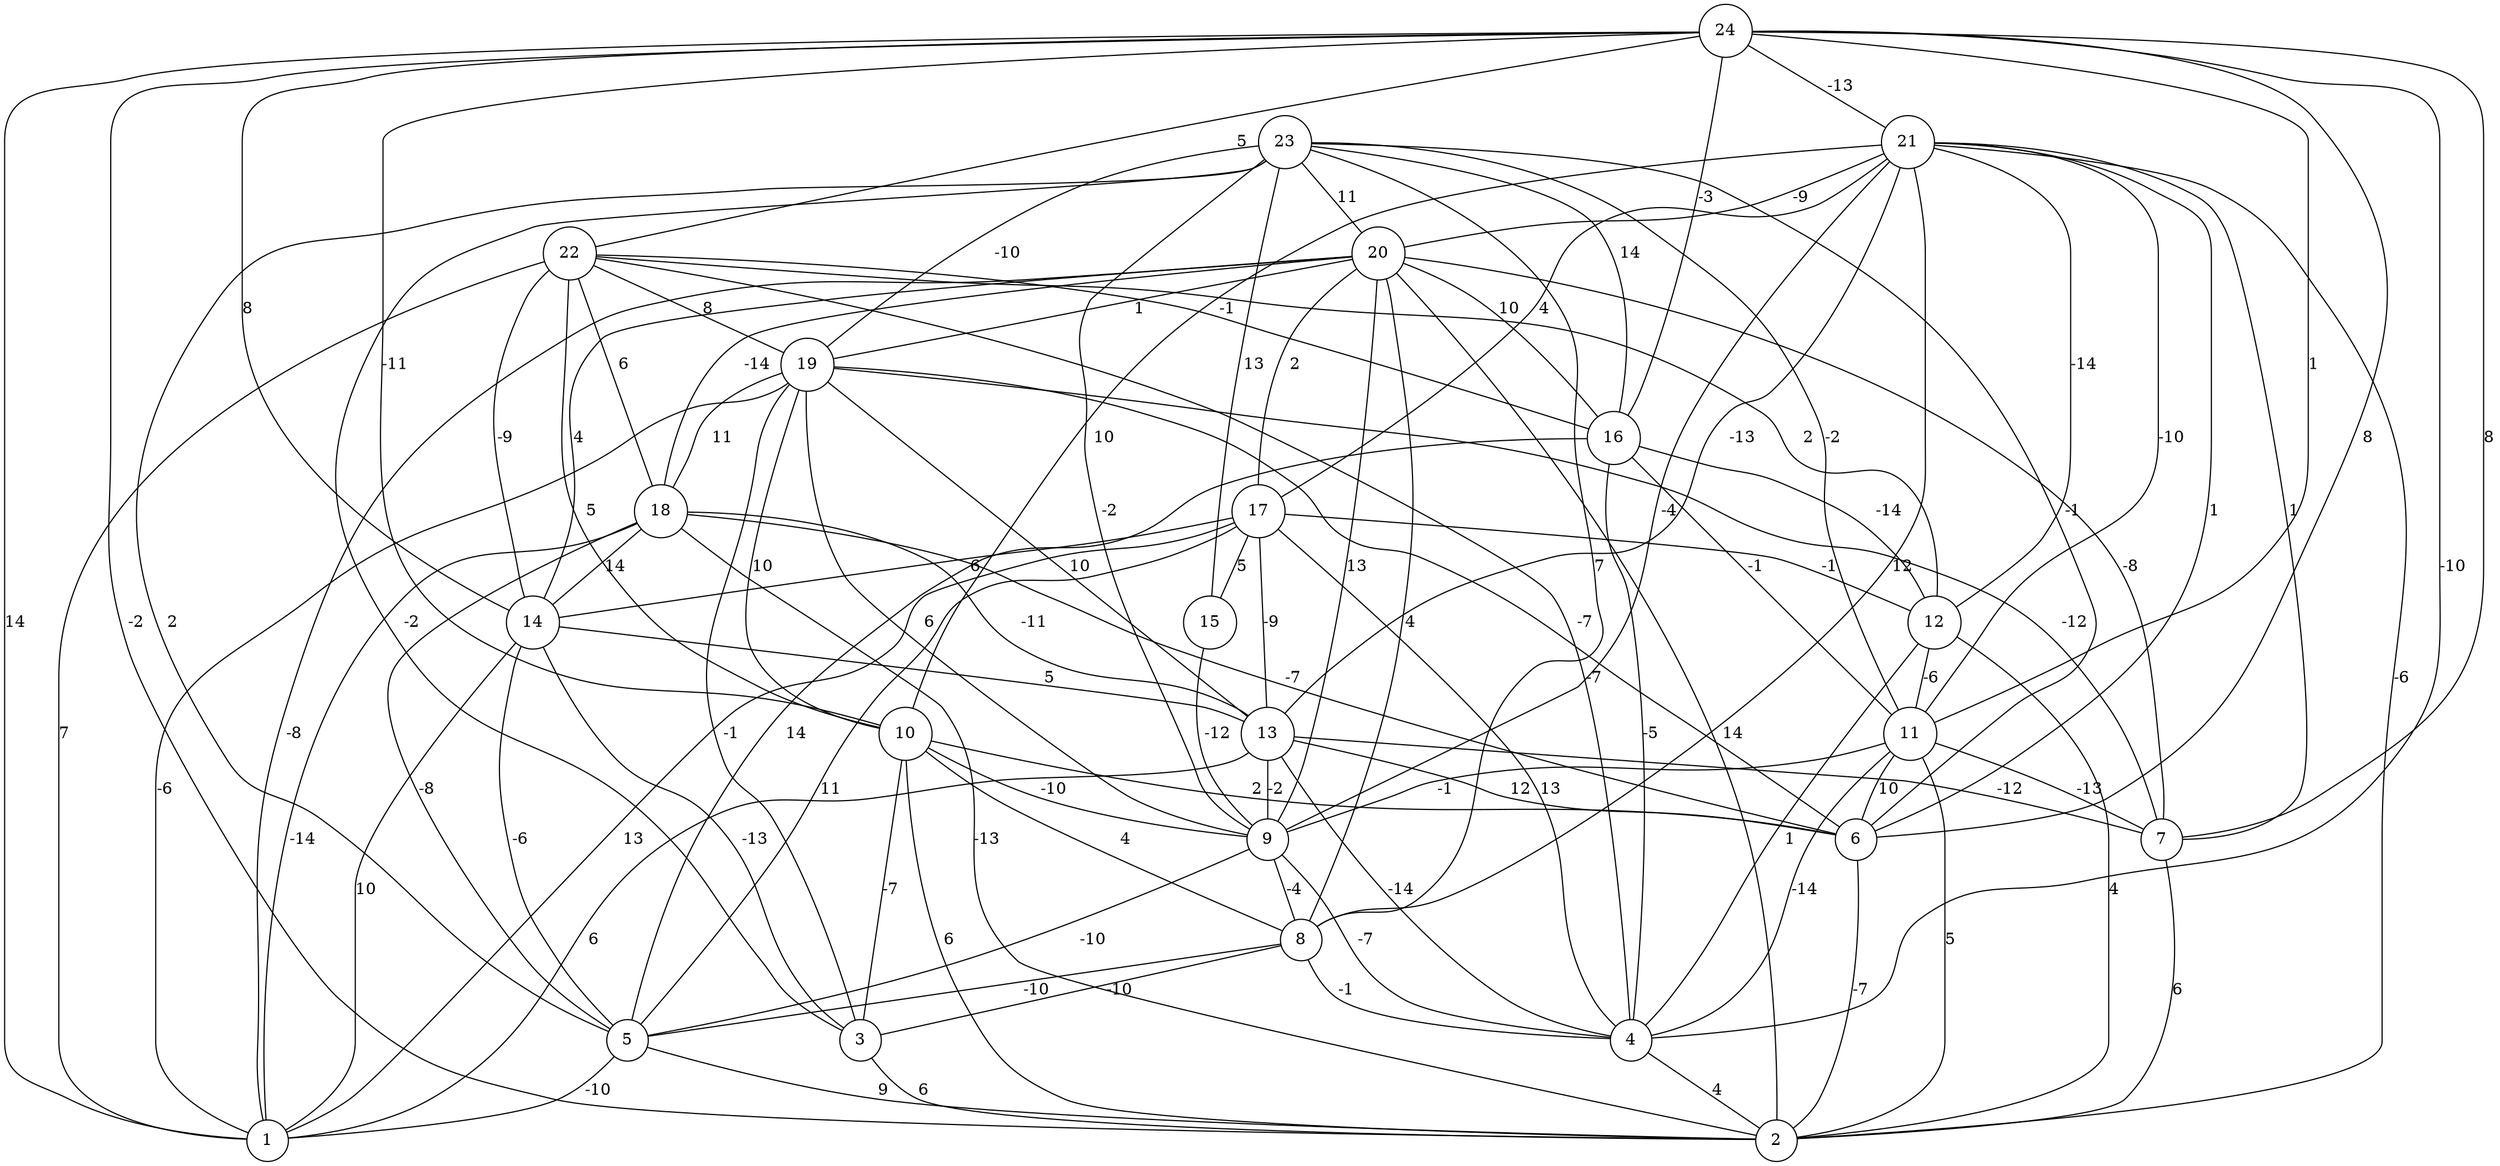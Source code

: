 graph { 
	 fontname="Helvetica,Arial,sans-serif" 
	 node [shape = circle]; 
	 24 -- 1 [label = "14"];
	 24 -- 2 [label = "-2"];
	 24 -- 4 [label = "-10"];
	 24 -- 6 [label = "8"];
	 24 -- 7 [label = "8"];
	 24 -- 10 [label = "-11"];
	 24 -- 11 [label = "1"];
	 24 -- 14 [label = "8"];
	 24 -- 16 [label = "-3"];
	 24 -- 21 [label = "-13"];
	 24 -- 22 [label = "5"];
	 23 -- 3 [label = "-2"];
	 23 -- 5 [label = "2"];
	 23 -- 6 [label = "-1"];
	 23 -- 8 [label = "7"];
	 23 -- 9 [label = "-2"];
	 23 -- 11 [label = "-2"];
	 23 -- 15 [label = "13"];
	 23 -- 16 [label = "14"];
	 23 -- 19 [label = "-10"];
	 23 -- 20 [label = "11"];
	 22 -- 1 [label = "7"];
	 22 -- 4 [label = "-7"];
	 22 -- 10 [label = "5"];
	 22 -- 12 [label = "2"];
	 22 -- 14 [label = "-9"];
	 22 -- 16 [label = "-1"];
	 22 -- 18 [label = "6"];
	 22 -- 19 [label = "8"];
	 21 -- 2 [label = "-6"];
	 21 -- 6 [label = "1"];
	 21 -- 7 [label = "1"];
	 21 -- 8 [label = "12"];
	 21 -- 9 [label = "-4"];
	 21 -- 10 [label = "10"];
	 21 -- 11 [label = "-10"];
	 21 -- 12 [label = "-14"];
	 21 -- 13 [label = "-13"];
	 21 -- 17 [label = "4"];
	 21 -- 20 [label = "-9"];
	 20 -- 1 [label = "-8"];
	 20 -- 2 [label = "14"];
	 20 -- 7 [label = "-8"];
	 20 -- 8 [label = "4"];
	 20 -- 9 [label = "13"];
	 20 -- 14 [label = "4"];
	 20 -- 16 [label = "10"];
	 20 -- 17 [label = "2"];
	 20 -- 18 [label = "-14"];
	 20 -- 19 [label = "1"];
	 19 -- 1 [label = "-6"];
	 19 -- 3 [label = "-1"];
	 19 -- 6 [label = "-7"];
	 19 -- 7 [label = "-12"];
	 19 -- 9 [label = "6"];
	 19 -- 10 [label = "10"];
	 19 -- 13 [label = "10"];
	 19 -- 18 [label = "11"];
	 18 -- 1 [label = "-14"];
	 18 -- 2 [label = "-13"];
	 18 -- 5 [label = "-8"];
	 18 -- 6 [label = "-7"];
	 18 -- 13 [label = "-11"];
	 18 -- 14 [label = "14"];
	 17 -- 1 [label = "13"];
	 17 -- 4 [label = "13"];
	 17 -- 5 [label = "11"];
	 17 -- 12 [label = "-1"];
	 17 -- 13 [label = "-9"];
	 17 -- 14 [label = "6"];
	 17 -- 15 [label = "5"];
	 16 -- 4 [label = "-5"];
	 16 -- 5 [label = "14"];
	 16 -- 11 [label = "-1"];
	 16 -- 12 [label = "-14"];
	 15 -- 9 [label = "-12"];
	 14 -- 1 [label = "10"];
	 14 -- 3 [label = "-13"];
	 14 -- 5 [label = "-6"];
	 14 -- 13 [label = "5"];
	 13 -- 1 [label = "6"];
	 13 -- 4 [label = "-14"];
	 13 -- 6 [label = "12"];
	 13 -- 7 [label = "-12"];
	 13 -- 9 [label = "-2"];
	 12 -- 2 [label = "4"];
	 12 -- 4 [label = "1"];
	 12 -- 11 [label = "-6"];
	 11 -- 2 [label = "5"];
	 11 -- 4 [label = "-14"];
	 11 -- 6 [label = "10"];
	 11 -- 7 [label = "-13"];
	 11 -- 9 [label = "-1"];
	 10 -- 2 [label = "6"];
	 10 -- 3 [label = "-7"];
	 10 -- 6 [label = "2"];
	 10 -- 8 [label = "4"];
	 10 -- 9 [label = "-10"];
	 9 -- 4 [label = "-7"];
	 9 -- 5 [label = "-10"];
	 9 -- 8 [label = "-4"];
	 8 -- 3 [label = "-10"];
	 8 -- 4 [label = "-1"];
	 8 -- 5 [label = "-10"];
	 7 -- 2 [label = "6"];
	 6 -- 2 [label = "-7"];
	 5 -- 1 [label = "-10"];
	 5 -- 2 [label = "9"];
	 4 -- 2 [label = "4"];
	 3 -- 2 [label = "6"];
	 1;
	 2;
	 3;
	 4;
	 5;
	 6;
	 7;
	 8;
	 9;
	 10;
	 11;
	 12;
	 13;
	 14;
	 15;
	 16;
	 17;
	 18;
	 19;
	 20;
	 21;
	 22;
	 23;
	 24;
}
